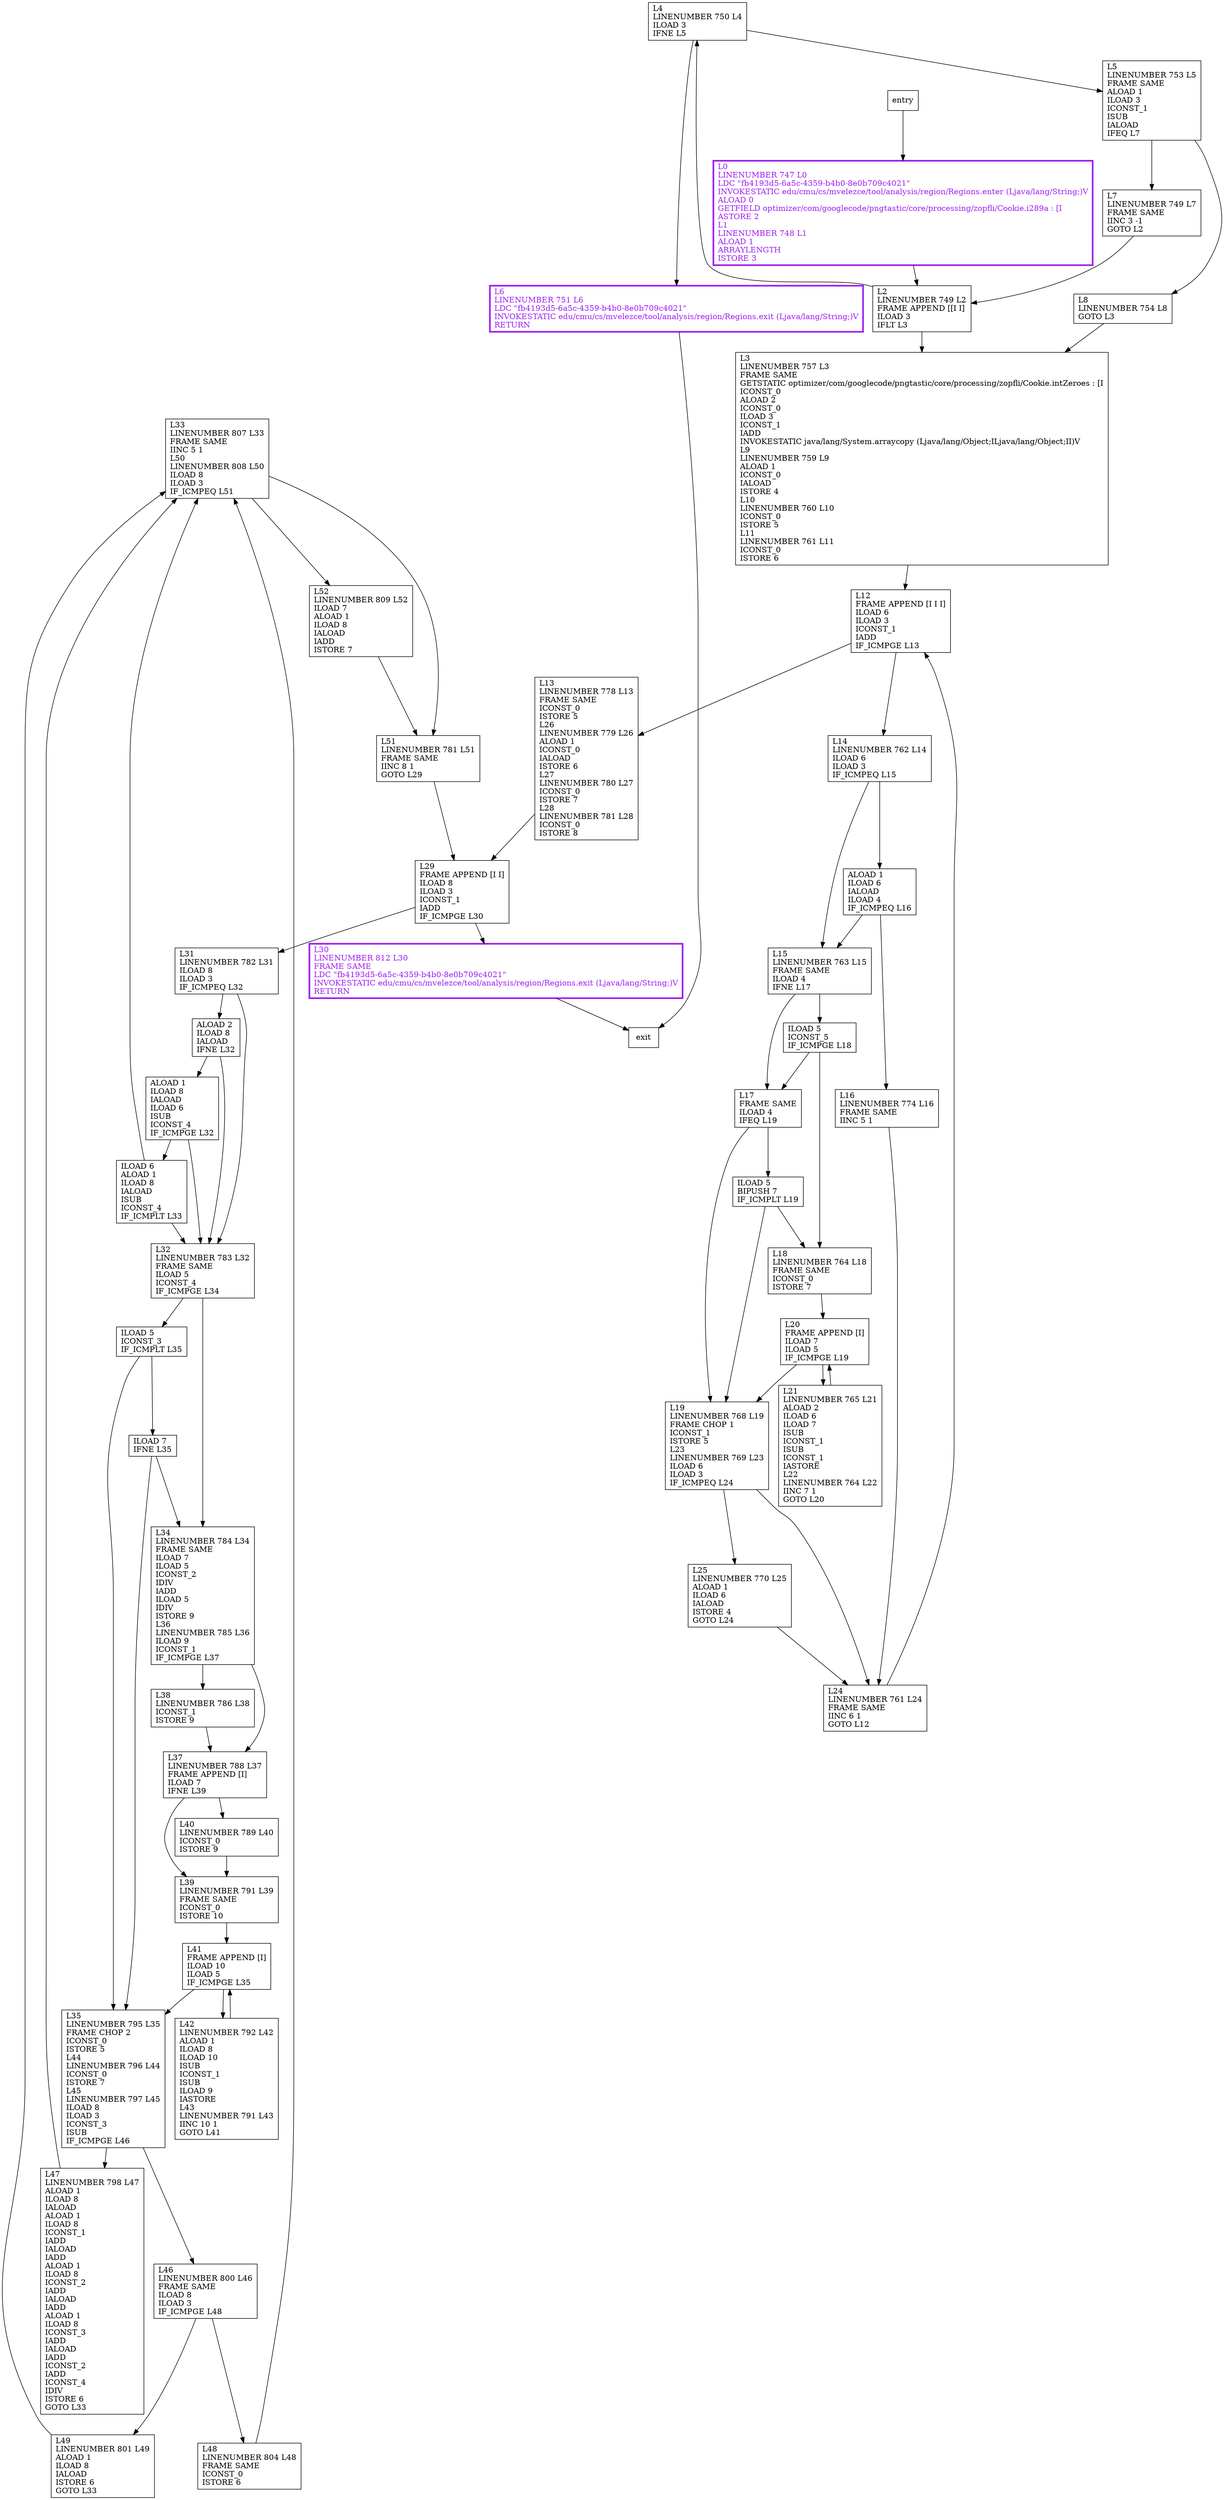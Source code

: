 digraph optimizeHuffmanForRle {
node [shape=record];
937437482 [label="L33\lLINENUMBER 807 L33\lFRAME SAME\lIINC 5 1\lL50\lLINENUMBER 808 L50\lILOAD 8\lILOAD 3\lIF_ICMPEQ L51\l"];
619199769 [label="L31\lLINENUMBER 782 L31\lILOAD 8\lILOAD 3\lIF_ICMPEQ L32\l"];
1216611732 [label="L14\lLINENUMBER 762 L14\lILOAD 6\lILOAD 3\lIF_ICMPEQ L15\l"];
1248310508 [label="L6\lLINENUMBER 751 L6\lLDC \"fb4193d5-6a5c-4359-b4b0-8e0b709c4021\"\lINVOKESTATIC edu/cmu/cs/mvelezce/tool/analysis/region/Regions.exit (Ljava/lang/String;)V\lRETURN\l"];
351216770 [label="L29\lFRAME APPEND [I I]\lILOAD 8\lILOAD 3\lICONST_1\lIADD\lIF_ICMPGE L30\l"];
1544031987 [label="L32\lLINENUMBER 783 L32\lFRAME SAME\lILOAD 5\lICONST_4\lIF_ICMPGE L34\l"];
344080246 [label="ALOAD 1\lILOAD 6\lIALOAD\lILOAD 4\lIF_ICMPEQ L16\l"];
124132186 [label="L42\lLINENUMBER 792 L42\lALOAD 1\lILOAD 8\lILOAD 10\lISUB\lICONST_1\lISUB\lILOAD 9\lIASTORE\lL43\lLINENUMBER 791 L43\lIINC 10 1\lGOTO L41\l"];
2083969860 [label="L41\lFRAME APPEND [I]\lILOAD 10\lILOAD 5\lIF_ICMPGE L35\l"];
916897446 [label="ILOAD 7\lIFNE L35\l"];
1859216983 [label="L17\lFRAME SAME\lILOAD 4\lIFEQ L19\l"];
2031467683 [label="L0\lLINENUMBER 747 L0\lLDC \"fb4193d5-6a5c-4359-b4b0-8e0b709c4021\"\lINVOKESTATIC edu/cmu/cs/mvelezce/tool/analysis/region/Regions.enter (Ljava/lang/String;)V\lALOAD 0\lGETFIELD optimizer/com/googlecode/pngtastic/core/processing/zopfli/Cookie.i289a : [I\lASTORE 2\lL1\lLINENUMBER 748 L1\lALOAD 1\lARRAYLENGTH\lISTORE 3\l"];
174245837 [label="L40\lLINENUMBER 789 L40\lICONST_0\lISTORE 9\l"];
1156135967 [label="L37\lLINENUMBER 788 L37\lFRAME APPEND [I]\lILOAD 7\lIFNE L39\l"];
891715540 [label="ILOAD 5\lICONST_3\lIF_ICMPLT L35\l"];
248146548 [label="L2\lLINENUMBER 749 L2\lFRAME APPEND [[I I]\lILOAD 3\lIFLT L3\l"];
1309191417 [label="L48\lLINENUMBER 804 L48\lFRAME SAME\lICONST_0\lISTORE 6\l"];
1257703748 [label="L34\lLINENUMBER 784 L34\lFRAME SAME\lILOAD 7\lILOAD 5\lICONST_2\lIDIV\lIADD\lILOAD 5\lIDIV\lISTORE 9\lL36\lLINENUMBER 785 L36\lILOAD 9\lICONST_1\lIF_ICMPGE L37\l"];
2070830098 [label="L24\lLINENUMBER 761 L24\lFRAME SAME\lIINC 6 1\lGOTO L12\l"];
289281017 [label="L18\lLINENUMBER 764 L18\lFRAME SAME\lICONST_0\lISTORE 7\l"];
2030294088 [label="L47\lLINENUMBER 798 L47\lALOAD 1\lILOAD 8\lIALOAD\lALOAD 1\lILOAD 8\lICONST_1\lIADD\lIALOAD\lIADD\lALOAD 1\lILOAD 8\lICONST_2\lIADD\lIALOAD\lIADD\lALOAD 1\lILOAD 8\lICONST_3\lIADD\lIALOAD\lIADD\lICONST_2\lIADD\lICONST_4\lIDIV\lISTORE 6\lGOTO L33\l"];
162667475 [label="L39\lLINENUMBER 791 L39\lFRAME SAME\lICONST_0\lISTORE 10\l"];
2026706491 [label="L51\lLINENUMBER 781 L51\lFRAME SAME\lIINC 8 1\lGOTO L29\l"];
275002771 [label="L7\lLINENUMBER 749 L7\lFRAME SAME\lIINC 3 -1\lGOTO L2\l"];
339933064 [label="ILOAD 5\lICONST_5\lIF_ICMPGE L18\l"];
70165127 [label="L49\lLINENUMBER 801 L49\lALOAD 1\lILOAD 8\lIALOAD\lISTORE 6\lGOTO L33\l"];
261216862 [label="L8\lLINENUMBER 754 L8\lGOTO L3\l"];
507765539 [label="L5\lLINENUMBER 753 L5\lFRAME SAME\lALOAD 1\lILOAD 3\lICONST_1\lISUB\lIALOAD\lIFEQ L7\l"];
1758876146 [label="L3\lLINENUMBER 757 L3\lFRAME SAME\lGETSTATIC optimizer/com/googlecode/pngtastic/core/processing/zopfli/Cookie.intZeroes : [I\lICONST_0\lALOAD 2\lICONST_0\lILOAD 3\lICONST_1\lIADD\lINVOKESTATIC java/lang/System.arraycopy (Ljava/lang/Object;ILjava/lang/Object;II)V\lL9\lLINENUMBER 759 L9\lALOAD 1\lICONST_0\lIALOAD\lISTORE 4\lL10\lLINENUMBER 760 L10\lICONST_0\lISTORE 5\lL11\lLINENUMBER 761 L11\lICONST_0\lISTORE 6\l"];
2046652309 [label="L13\lLINENUMBER 778 L13\lFRAME SAME\lICONST_0\lISTORE 5\lL26\lLINENUMBER 779 L26\lALOAD 1\lICONST_0\lIALOAD\lISTORE 6\lL27\lLINENUMBER 780 L27\lICONST_0\lISTORE 7\lL28\lLINENUMBER 781 L28\lICONST_0\lISTORE 8\l"];
110197684 [label="L16\lLINENUMBER 774 L16\lFRAME SAME\lIINC 5 1\l"];
1707293586 [label="L46\lLINENUMBER 800 L46\lFRAME SAME\lILOAD 8\lILOAD 3\lIF_ICMPGE L48\l"];
2038020279 [label="ILOAD 5\lBIPUSH 7\lIF_ICMPLT L19\l"];
478123697 [label="L19\lLINENUMBER 768 L19\lFRAME CHOP 1\lICONST_1\lISTORE 5\lL23\lLINENUMBER 769 L23\lILOAD 6\lILOAD 3\lIF_ICMPEQ L24\l"];
3768050 [label="L35\lLINENUMBER 795 L35\lFRAME CHOP 2\lICONST_0\lISTORE 5\lL44\lLINENUMBER 796 L44\lICONST_0\lISTORE 7\lL45\lLINENUMBER 797 L45\lILOAD 8\lILOAD 3\lICONST_3\lISUB\lIF_ICMPGE L46\l"];
411876574 [label="ALOAD 2\lILOAD 8\lIALOAD\lIFNE L32\l"];
1332150216 [label="L25\lLINENUMBER 770 L25\lALOAD 1\lILOAD 6\lIALOAD\lISTORE 4\lGOTO L24\l"];
987015126 [label="L4\lLINENUMBER 750 L4\lILOAD 3\lIFNE L5\l"];
1237743088 [label="L15\lLINENUMBER 763 L15\lFRAME SAME\lILOAD 4\lIFNE L17\l"];
770669178 [label="L30\lLINENUMBER 812 L30\lFRAME SAME\lLDC \"fb4193d5-6a5c-4359-b4b0-8e0b709c4021\"\lINVOKESTATIC edu/cmu/cs/mvelezce/tool/analysis/region/Regions.exit (Ljava/lang/String;)V\lRETURN\l"];
520830206 [label="L52\lLINENUMBER 809 L52\lILOAD 7\lALOAD 1\lILOAD 8\lIALOAD\lIADD\lISTORE 7\l"];
2047147687 [label="L21\lLINENUMBER 765 L21\lALOAD 2\lILOAD 6\lILOAD 7\lISUB\lICONST_1\lISUB\lICONST_1\lIASTORE\lL22\lLINENUMBER 764 L22\lIINC 7 1\lGOTO L20\l"];
721671471 [label="ILOAD 6\lALOAD 1\lILOAD 8\lIALOAD\lISUB\lICONST_4\lIF_ICMPLT L33\l"];
465869765 [label="L20\lFRAME APPEND [I]\lILOAD 7\lILOAD 5\lIF_ICMPGE L19\l"];
306889029 [label="L12\lFRAME APPEND [I I I]\lILOAD 6\lILOAD 3\lICONST_1\lIADD\lIF_ICMPGE L13\l"];
1323706655 [label="ALOAD 1\lILOAD 8\lIALOAD\lILOAD 6\lISUB\lICONST_4\lIF_ICMPGE L32\l"];
1110913929 [label="L38\lLINENUMBER 786 L38\lICONST_1\lISTORE 9\l"];
entry;
exit;
937437482 -> 2026706491;
937437482 -> 520830206;
1248310508 -> exit;
351216770 -> 619199769;
351216770 -> 770669178;
344080246 -> 1237743088;
344080246 -> 110197684;
2083969860 -> 124132186;
2083969860 -> 3768050;
916897446 -> 1257703748;
916897446 -> 3768050;
1859216983 -> 2038020279;
1859216983 -> 478123697;
891715540 -> 916897446;
891715540 -> 3768050;
1309191417 -> 937437482;
1257703748 -> 1156135967;
1257703748 -> 1110913929;
70165127 -> 937437482;
507765539 -> 275002771;
507765539 -> 261216862;
2046652309 -> 351216770;
478123697 -> 2070830098;
478123697 -> 1332150216;
3768050 -> 1707293586;
3768050 -> 2030294088;
1332150216 -> 2070830098;
entry -> 2031467683;
520830206 -> 2026706491;
2047147687 -> 465869765;
721671471 -> 937437482;
721671471 -> 1544031987;
465869765 -> 2047147687;
465869765 -> 478123697;
1110913929 -> 1156135967;
619199769 -> 1544031987;
619199769 -> 411876574;
1216611732 -> 1237743088;
1216611732 -> 344080246;
1544031987 -> 891715540;
1544031987 -> 1257703748;
124132186 -> 2083969860;
2031467683 -> 248146548;
174245837 -> 162667475;
1156135967 -> 162667475;
1156135967 -> 174245837;
248146548 -> 987015126;
248146548 -> 1758876146;
2070830098 -> 306889029;
289281017 -> 465869765;
2030294088 -> 937437482;
162667475 -> 2083969860;
2026706491 -> 351216770;
275002771 -> 248146548;
339933064 -> 1859216983;
339933064 -> 289281017;
261216862 -> 1758876146;
1758876146 -> 306889029;
110197684 -> 2070830098;
1707293586 -> 70165127;
1707293586 -> 1309191417;
2038020279 -> 478123697;
2038020279 -> 289281017;
411876574 -> 1544031987;
411876574 -> 1323706655;
987015126 -> 1248310508;
987015126 -> 507765539;
1237743088 -> 339933064;
1237743088 -> 1859216983;
770669178 -> exit;
306889029 -> 1216611732;
306889029 -> 2046652309;
1323706655 -> 1544031987;
1323706655 -> 721671471;
2031467683[fontcolor="purple", penwidth=3, color="purple"];
770669178[fontcolor="purple", penwidth=3, color="purple"];
1248310508[fontcolor="purple", penwidth=3, color="purple"];
}
